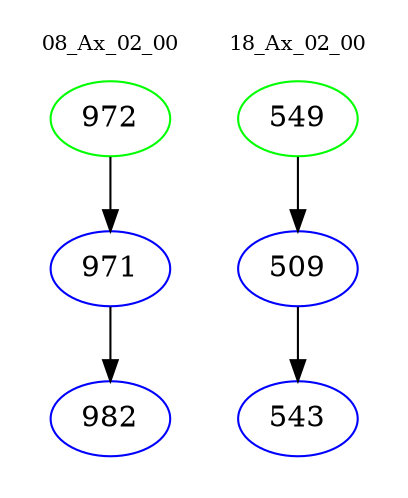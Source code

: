 digraph{
subgraph cluster_0 {
color = white
label = "08_Ax_02_00";
fontsize=10;
T0_972 [label="972", color="green"]
T0_972 -> T0_971 [color="black"]
T0_971 [label="971", color="blue"]
T0_971 -> T0_982 [color="black"]
T0_982 [label="982", color="blue"]
}
subgraph cluster_1 {
color = white
label = "18_Ax_02_00";
fontsize=10;
T1_549 [label="549", color="green"]
T1_549 -> T1_509 [color="black"]
T1_509 [label="509", color="blue"]
T1_509 -> T1_543 [color="black"]
T1_543 [label="543", color="blue"]
}
}
